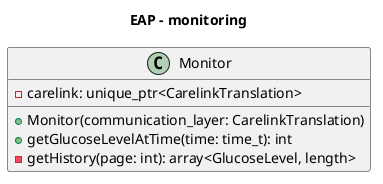 @startuml

title EAP - monitoring

class Monitor {
  + Monitor(communication_layer: CarelinkTranslation)
  - carelink: unique_ptr<CarelinkTranslation>
  + getGlucoseLevelAtTime(time: time_t): int
  - getHistory(page: int): array<GlucoseLevel, length>
}

@enduml


